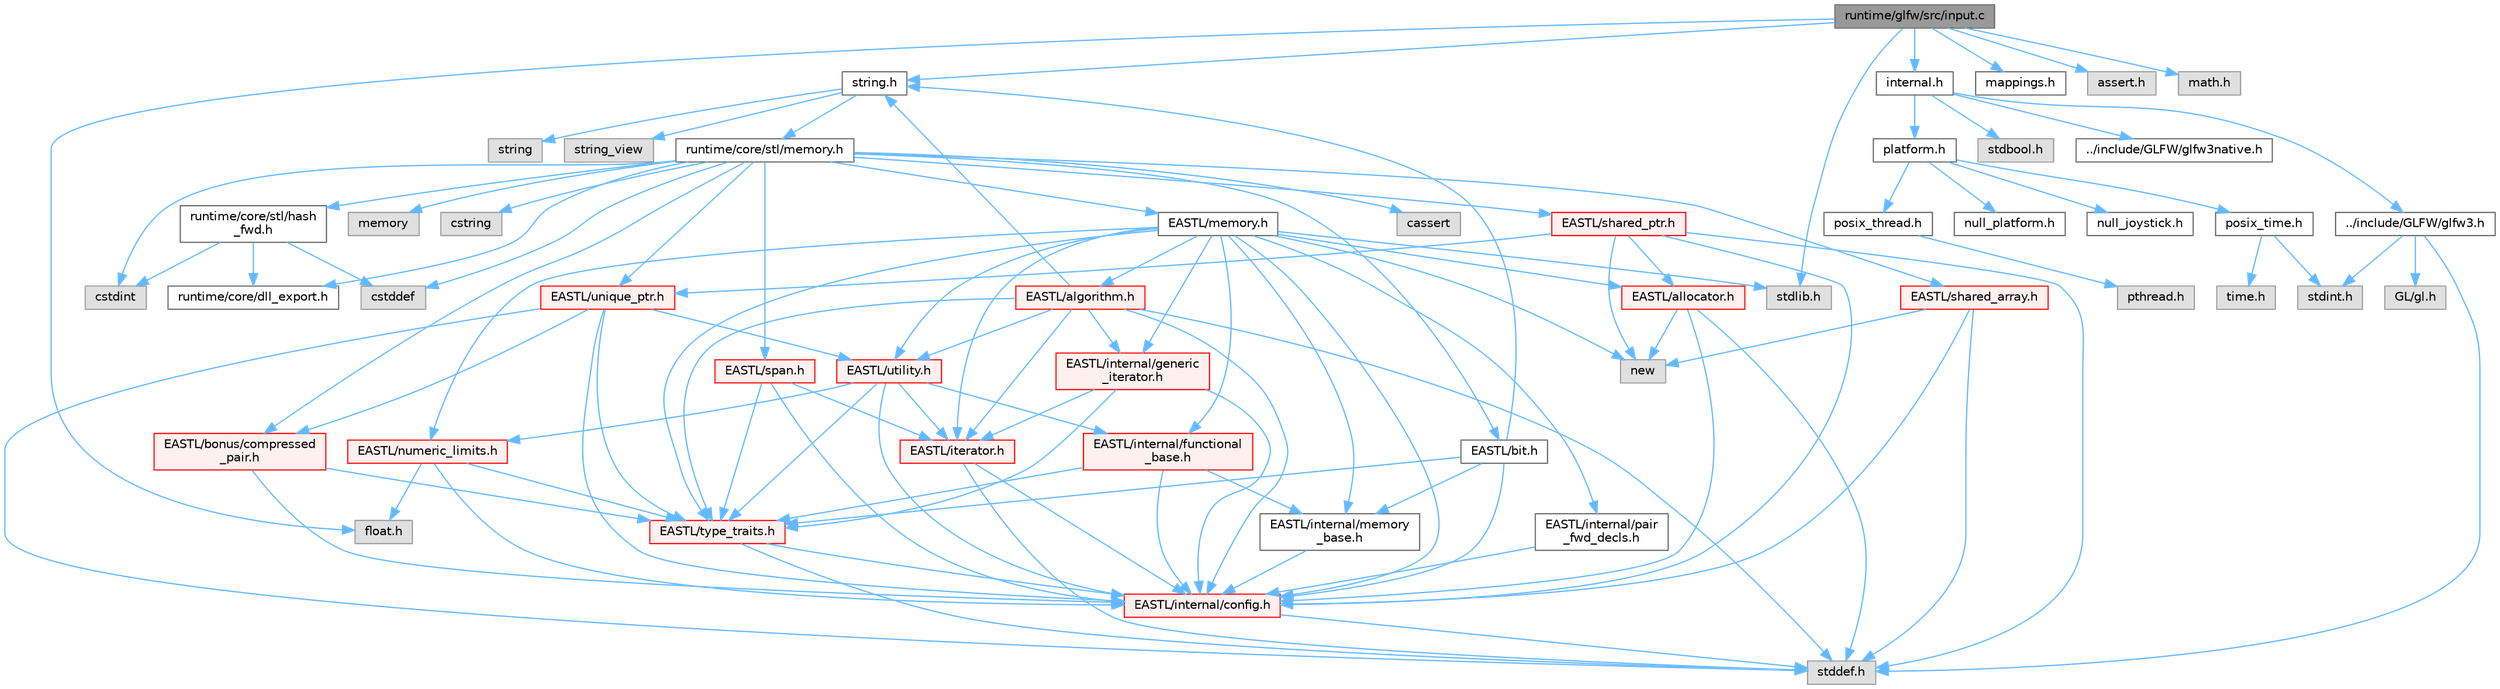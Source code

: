 digraph "runtime/glfw/src/input.c"
{
 // LATEX_PDF_SIZE
  bgcolor="transparent";
  edge [fontname=Helvetica,fontsize=10,labelfontname=Helvetica,labelfontsize=10];
  node [fontname=Helvetica,fontsize=10,shape=box,height=0.2,width=0.4];
  Node1 [id="Node000001",label="runtime/glfw/src/input.c",height=0.2,width=0.4,color="gray40", fillcolor="grey60", style="filled", fontcolor="black",tooltip=" "];
  Node1 -> Node2 [id="edge1_Node000001_Node000002",color="steelblue1",style="solid",tooltip=" "];
  Node2 [id="Node000002",label="internal.h",height=0.2,width=0.4,color="grey40", fillcolor="white", style="filled",URL="$glfw_2src_2internal_8h.html",tooltip=" "];
  Node2 -> Node3 [id="edge2_Node000002_Node000003",color="steelblue1",style="solid",tooltip=" "];
  Node3 [id="Node000003",label="../include/GLFW/glfw3.h",height=0.2,width=0.4,color="grey40", fillcolor="white", style="filled",URL="$glfw_2include_2_g_l_f_w_2glfw3_8h.html",tooltip="The header of the GLFW 3 API."];
  Node3 -> Node4 [id="edge3_Node000003_Node000004",color="steelblue1",style="solid",tooltip=" "];
  Node4 [id="Node000004",label="stddef.h",height=0.2,width=0.4,color="grey60", fillcolor="#E0E0E0", style="filled",tooltip=" "];
  Node3 -> Node5 [id="edge4_Node000003_Node000005",color="steelblue1",style="solid",tooltip=" "];
  Node5 [id="Node000005",label="stdint.h",height=0.2,width=0.4,color="grey60", fillcolor="#E0E0E0", style="filled",tooltip=" "];
  Node3 -> Node6 [id="edge5_Node000003_Node000006",color="steelblue1",style="solid",tooltip=" "];
  Node6 [id="Node000006",label="GL/gl.h",height=0.2,width=0.4,color="grey60", fillcolor="#E0E0E0", style="filled",tooltip=" "];
  Node2 -> Node7 [id="edge6_Node000002_Node000007",color="steelblue1",style="solid",tooltip=" "];
  Node7 [id="Node000007",label="stdbool.h",height=0.2,width=0.4,color="grey60", fillcolor="#E0E0E0", style="filled",tooltip=" "];
  Node2 -> Node8 [id="edge7_Node000002_Node000008",color="steelblue1",style="solid",tooltip=" "];
  Node8 [id="Node000008",label="platform.h",height=0.2,width=0.4,color="grey40", fillcolor="white", style="filled",URL="$glfw_2src_2_platform_8h.html",tooltip=" "];
  Node8 -> Node9 [id="edge8_Node000008_Node000009",color="steelblue1",style="solid",tooltip=" "];
  Node9 [id="Node000009",label="null_platform.h",height=0.2,width=0.4,color="grey40", fillcolor="white", style="filled",URL="$null__platform_8h.html",tooltip=" "];
  Node8 -> Node10 [id="edge9_Node000008_Node000010",color="steelblue1",style="solid",tooltip=" "];
  Node10 [id="Node000010",label="null_joystick.h",height=0.2,width=0.4,color="grey40", fillcolor="white", style="filled",URL="$null__joystick_8h.html",tooltip=" "];
  Node8 -> Node11 [id="edge10_Node000008_Node000011",color="steelblue1",style="solid",tooltip=" "];
  Node11 [id="Node000011",label="posix_thread.h",height=0.2,width=0.4,color="grey40", fillcolor="white", style="filled",URL="$posix__thread_8h.html",tooltip=" "];
  Node11 -> Node12 [id="edge11_Node000011_Node000012",color="steelblue1",style="solid",tooltip=" "];
  Node12 [id="Node000012",label="pthread.h",height=0.2,width=0.4,color="grey60", fillcolor="#E0E0E0", style="filled",tooltip=" "];
  Node8 -> Node13 [id="edge12_Node000008_Node000013",color="steelblue1",style="solid",tooltip=" "];
  Node13 [id="Node000013",label="posix_time.h",height=0.2,width=0.4,color="grey40", fillcolor="white", style="filled",URL="$posix__time_8h.html",tooltip=" "];
  Node13 -> Node5 [id="edge13_Node000013_Node000005",color="steelblue1",style="solid",tooltip=" "];
  Node13 -> Node14 [id="edge14_Node000013_Node000014",color="steelblue1",style="solid",tooltip=" "];
  Node14 [id="Node000014",label="time.h",height=0.2,width=0.4,color="grey60", fillcolor="#E0E0E0", style="filled",tooltip=" "];
  Node2 -> Node15 [id="edge15_Node000002_Node000015",color="steelblue1",style="solid",tooltip=" "];
  Node15 [id="Node000015",label="../include/GLFW/glfw3native.h",height=0.2,width=0.4,color="grey40", fillcolor="white", style="filled",URL="$glfw_2include_2_g_l_f_w_2glfw3native_8h.html",tooltip="The header of the native access functions."];
  Node1 -> Node16 [id="edge16_Node000001_Node000016",color="steelblue1",style="solid",tooltip=" "];
  Node16 [id="Node000016",label="mappings.h",height=0.2,width=0.4,color="grey40", fillcolor="white", style="filled",URL="$mappings_8h.html",tooltip=" "];
  Node1 -> Node17 [id="edge17_Node000001_Node000017",color="steelblue1",style="solid",tooltip=" "];
  Node17 [id="Node000017",label="assert.h",height=0.2,width=0.4,color="grey60", fillcolor="#E0E0E0", style="filled",tooltip=" "];
  Node1 -> Node18 [id="edge18_Node000001_Node000018",color="steelblue1",style="solid",tooltip=" "];
  Node18 [id="Node000018",label="float.h",height=0.2,width=0.4,color="grey60", fillcolor="#E0E0E0", style="filled",tooltip=" "];
  Node1 -> Node19 [id="edge19_Node000001_Node000019",color="steelblue1",style="solid",tooltip=" "];
  Node19 [id="Node000019",label="math.h",height=0.2,width=0.4,color="grey60", fillcolor="#E0E0E0", style="filled",tooltip=" "];
  Node1 -> Node20 [id="edge20_Node000001_Node000020",color="steelblue1",style="solid",tooltip=" "];
  Node20 [id="Node000020",label="stdlib.h",height=0.2,width=0.4,color="grey60", fillcolor="#E0E0E0", style="filled",tooltip=" "];
  Node1 -> Node21 [id="edge21_Node000001_Node000021",color="steelblue1",style="solid",tooltip=" "];
  Node21 [id="Node000021",label="string.h",height=0.2,width=0.4,color="grey40", fillcolor="white", style="filled",URL="$string_8h.html",tooltip=" "];
  Node21 -> Node22 [id="edge22_Node000021_Node000022",color="steelblue1",style="solid",tooltip=" "];
  Node22 [id="Node000022",label="string",height=0.2,width=0.4,color="grey60", fillcolor="#E0E0E0", style="filled",tooltip=" "];
  Node21 -> Node23 [id="edge23_Node000021_Node000023",color="steelblue1",style="solid",tooltip=" "];
  Node23 [id="Node000023",label="string_view",height=0.2,width=0.4,color="grey60", fillcolor="#E0E0E0", style="filled",tooltip=" "];
  Node21 -> Node24 [id="edge24_Node000021_Node000024",color="steelblue1",style="solid",tooltip=" "];
  Node24 [id="Node000024",label="runtime/core/stl/memory.h",height=0.2,width=0.4,color="grey40", fillcolor="white", style="filled",URL="$core_2stl_2memory_8h.html",tooltip=" "];
  Node24 -> Node25 [id="edge25_Node000024_Node000025",color="steelblue1",style="solid",tooltip=" "];
  Node25 [id="Node000025",label="cstddef",height=0.2,width=0.4,color="grey60", fillcolor="#E0E0E0", style="filled",tooltip=" "];
  Node24 -> Node26 [id="edge26_Node000024_Node000026",color="steelblue1",style="solid",tooltip=" "];
  Node26 [id="Node000026",label="cstdint",height=0.2,width=0.4,color="grey60", fillcolor="#E0E0E0", style="filled",tooltip=" "];
  Node24 -> Node27 [id="edge27_Node000024_Node000027",color="steelblue1",style="solid",tooltip=" "];
  Node27 [id="Node000027",label="cassert",height=0.2,width=0.4,color="grey60", fillcolor="#E0E0E0", style="filled",tooltip=" "];
  Node24 -> Node28 [id="edge28_Node000024_Node000028",color="steelblue1",style="solid",tooltip=" "];
  Node28 [id="Node000028",label="memory",height=0.2,width=0.4,color="grey60", fillcolor="#E0E0E0", style="filled",tooltip=" "];
  Node24 -> Node29 [id="edge29_Node000024_Node000029",color="steelblue1",style="solid",tooltip=" "];
  Node29 [id="Node000029",label="cstring",height=0.2,width=0.4,color="grey60", fillcolor="#E0E0E0", style="filled",tooltip=" "];
  Node24 -> Node30 [id="edge30_Node000024_Node000030",color="steelblue1",style="solid",tooltip=" "];
  Node30 [id="Node000030",label="EASTL/bit.h",height=0.2,width=0.4,color="grey40", fillcolor="white", style="filled",URL="$bit_8h.html",tooltip=" "];
  Node30 -> Node31 [id="edge31_Node000030_Node000031",color="steelblue1",style="solid",tooltip=" "];
  Node31 [id="Node000031",label="EASTL/internal/config.h",height=0.2,width=0.4,color="red", fillcolor="#FFF0F0", style="filled",URL="$config_8h.html",tooltip=" "];
  Node31 -> Node4 [id="edge32_Node000031_Node000004",color="steelblue1",style="solid",tooltip=" "];
  Node30 -> Node39 [id="edge33_Node000030_Node000039",color="steelblue1",style="solid",tooltip=" "];
  Node39 [id="Node000039",label="EASTL/internal/memory\l_base.h",height=0.2,width=0.4,color="grey40", fillcolor="white", style="filled",URL="$memory__base_8h.html",tooltip=" "];
  Node39 -> Node31 [id="edge34_Node000039_Node000031",color="steelblue1",style="solid",tooltip=" "];
  Node30 -> Node40 [id="edge35_Node000030_Node000040",color="steelblue1",style="solid",tooltip=" "];
  Node40 [id="Node000040",label="EASTL/type_traits.h",height=0.2,width=0.4,color="red", fillcolor="#FFF0F0", style="filled",URL="$_e_a_s_t_l_2include_2_e_a_s_t_l_2type__traits_8h.html",tooltip=" "];
  Node40 -> Node31 [id="edge36_Node000040_Node000031",color="steelblue1",style="solid",tooltip=" "];
  Node40 -> Node4 [id="edge37_Node000040_Node000004",color="steelblue1",style="solid",tooltip=" "];
  Node30 -> Node21 [id="edge38_Node000030_Node000021",color="steelblue1",style="solid",tooltip=" "];
  Node24 -> Node50 [id="edge39_Node000024_Node000050",color="steelblue1",style="solid",tooltip=" "];
  Node50 [id="Node000050",label="EASTL/memory.h",height=0.2,width=0.4,color="grey40", fillcolor="white", style="filled",URL="$_e_a_s_t_l_2include_2_e_a_s_t_l_2memory_8h.html",tooltip=" "];
  Node50 -> Node31 [id="edge40_Node000050_Node000031",color="steelblue1",style="solid",tooltip=" "];
  Node50 -> Node39 [id="edge41_Node000050_Node000039",color="steelblue1",style="solid",tooltip=" "];
  Node50 -> Node51 [id="edge42_Node000050_Node000051",color="steelblue1",style="solid",tooltip=" "];
  Node51 [id="Node000051",label="EASTL/internal/generic\l_iterator.h",height=0.2,width=0.4,color="red", fillcolor="#FFF0F0", style="filled",URL="$generic__iterator_8h.html",tooltip=" "];
  Node51 -> Node31 [id="edge43_Node000051_Node000031",color="steelblue1",style="solid",tooltip=" "];
  Node51 -> Node52 [id="edge44_Node000051_Node000052",color="steelblue1",style="solid",tooltip=" "];
  Node52 [id="Node000052",label="EASTL/iterator.h",height=0.2,width=0.4,color="red", fillcolor="#FFF0F0", style="filled",URL="$_e_a_s_t_l_2include_2_e_a_s_t_l_2iterator_8h.html",tooltip=" "];
  Node52 -> Node31 [id="edge45_Node000052_Node000031",color="steelblue1",style="solid",tooltip=" "];
  Node52 -> Node4 [id="edge46_Node000052_Node000004",color="steelblue1",style="solid",tooltip=" "];
  Node51 -> Node40 [id="edge47_Node000051_Node000040",color="steelblue1",style="solid",tooltip=" "];
  Node50 -> Node55 [id="edge48_Node000050_Node000055",color="steelblue1",style="solid",tooltip=" "];
  Node55 [id="Node000055",label="EASTL/internal/pair\l_fwd_decls.h",height=0.2,width=0.4,color="grey40", fillcolor="white", style="filled",URL="$pair__fwd__decls_8h.html",tooltip=" "];
  Node55 -> Node31 [id="edge49_Node000055_Node000031",color="steelblue1",style="solid",tooltip=" "];
  Node50 -> Node56 [id="edge50_Node000050_Node000056",color="steelblue1",style="solid",tooltip=" "];
  Node56 [id="Node000056",label="EASTL/internal/functional\l_base.h",height=0.2,width=0.4,color="red", fillcolor="#FFF0F0", style="filled",URL="$functional__base_8h.html",tooltip=" "];
  Node56 -> Node31 [id="edge51_Node000056_Node000031",color="steelblue1",style="solid",tooltip=" "];
  Node56 -> Node39 [id="edge52_Node000056_Node000039",color="steelblue1",style="solid",tooltip=" "];
  Node56 -> Node40 [id="edge53_Node000056_Node000040",color="steelblue1",style="solid",tooltip=" "];
  Node50 -> Node57 [id="edge54_Node000050_Node000057",color="steelblue1",style="solid",tooltip=" "];
  Node57 [id="Node000057",label="EASTL/algorithm.h",height=0.2,width=0.4,color="red", fillcolor="#FFF0F0", style="filled",URL="$_e_a_s_t_l_2include_2_e_a_s_t_l_2algorithm_8h.html",tooltip=" "];
  Node57 -> Node31 [id="edge55_Node000057_Node000031",color="steelblue1",style="solid",tooltip=" "];
  Node57 -> Node40 [id="edge56_Node000057_Node000040",color="steelblue1",style="solid",tooltip=" "];
  Node57 -> Node52 [id="edge57_Node000057_Node000052",color="steelblue1",style="solid",tooltip=" "];
  Node57 -> Node67 [id="edge58_Node000057_Node000067",color="steelblue1",style="solid",tooltip=" "];
  Node67 [id="Node000067",label="EASTL/utility.h",height=0.2,width=0.4,color="red", fillcolor="#FFF0F0", style="filled",URL="$_e_a_s_t_l_2include_2_e_a_s_t_l_2utility_8h.html",tooltip=" "];
  Node67 -> Node31 [id="edge59_Node000067_Node000031",color="steelblue1",style="solid",tooltip=" "];
  Node67 -> Node40 [id="edge60_Node000067_Node000040",color="steelblue1",style="solid",tooltip=" "];
  Node67 -> Node52 [id="edge61_Node000067_Node000052",color="steelblue1",style="solid",tooltip=" "];
  Node67 -> Node68 [id="edge62_Node000067_Node000068",color="steelblue1",style="solid",tooltip=" "];
  Node68 [id="Node000068",label="EASTL/numeric_limits.h",height=0.2,width=0.4,color="red", fillcolor="#FFF0F0", style="filled",URL="$numeric__limits_8h.html",tooltip=" "];
  Node68 -> Node31 [id="edge63_Node000068_Node000031",color="steelblue1",style="solid",tooltip=" "];
  Node68 -> Node40 [id="edge64_Node000068_Node000040",color="steelblue1",style="solid",tooltip=" "];
  Node68 -> Node18 [id="edge65_Node000068_Node000018",color="steelblue1",style="solid",tooltip=" "];
  Node67 -> Node56 [id="edge66_Node000067_Node000056",color="steelblue1",style="solid",tooltip=" "];
  Node57 -> Node51 [id="edge67_Node000057_Node000051",color="steelblue1",style="solid",tooltip=" "];
  Node57 -> Node4 [id="edge68_Node000057_Node000004",color="steelblue1",style="solid",tooltip=" "];
  Node57 -> Node21 [id="edge69_Node000057_Node000021",color="steelblue1",style="solid",tooltip=" "];
  Node50 -> Node40 [id="edge70_Node000050_Node000040",color="steelblue1",style="solid",tooltip=" "];
  Node50 -> Node64 [id="edge71_Node000050_Node000064",color="steelblue1",style="solid",tooltip=" "];
  Node64 [id="Node000064",label="EASTL/allocator.h",height=0.2,width=0.4,color="red", fillcolor="#FFF0F0", style="filled",URL="$allocator_8h.html",tooltip=" "];
  Node64 -> Node31 [id="edge72_Node000064_Node000031",color="steelblue1",style="solid",tooltip=" "];
  Node64 -> Node4 [id="edge73_Node000064_Node000004",color="steelblue1",style="solid",tooltip=" "];
  Node64 -> Node65 [id="edge74_Node000064_Node000065",color="steelblue1",style="solid",tooltip=" "];
  Node65 [id="Node000065",label="new",height=0.2,width=0.4,color="grey60", fillcolor="#E0E0E0", style="filled",tooltip=" "];
  Node50 -> Node52 [id="edge75_Node000050_Node000052",color="steelblue1",style="solid",tooltip=" "];
  Node50 -> Node67 [id="edge76_Node000050_Node000067",color="steelblue1",style="solid",tooltip=" "];
  Node50 -> Node68 [id="edge77_Node000050_Node000068",color="steelblue1",style="solid",tooltip=" "];
  Node50 -> Node20 [id="edge78_Node000050_Node000020",color="steelblue1",style="solid",tooltip=" "];
  Node50 -> Node65 [id="edge79_Node000050_Node000065",color="steelblue1",style="solid",tooltip=" "];
  Node24 -> Node76 [id="edge80_Node000024_Node000076",color="steelblue1",style="solid",tooltip=" "];
  Node76 [id="Node000076",label="EASTL/shared_array.h",height=0.2,width=0.4,color="red", fillcolor="#FFF0F0", style="filled",URL="$shared__array_8h.html",tooltip=" "];
  Node76 -> Node31 [id="edge81_Node000076_Node000031",color="steelblue1",style="solid",tooltip=" "];
  Node76 -> Node65 [id="edge82_Node000076_Node000065",color="steelblue1",style="solid",tooltip=" "];
  Node76 -> Node4 [id="edge83_Node000076_Node000004",color="steelblue1",style="solid",tooltip=" "];
  Node24 -> Node79 [id="edge84_Node000024_Node000079",color="steelblue1",style="solid",tooltip=" "];
  Node79 [id="Node000079",label="EASTL/unique_ptr.h",height=0.2,width=0.4,color="red", fillcolor="#FFF0F0", style="filled",URL="$unique__ptr_8h.html",tooltip=" "];
  Node79 -> Node80 [id="edge85_Node000079_Node000080",color="steelblue1",style="solid",tooltip=" "];
  Node80 [id="Node000080",label="EASTL/bonus/compressed\l_pair.h",height=0.2,width=0.4,color="red", fillcolor="#FFF0F0", style="filled",URL="$compressed__pair_8h.html",tooltip=" "];
  Node80 -> Node31 [id="edge86_Node000080_Node000031",color="steelblue1",style="solid",tooltip=" "];
  Node80 -> Node40 [id="edge87_Node000080_Node000040",color="steelblue1",style="solid",tooltip=" "];
  Node79 -> Node31 [id="edge88_Node000079_Node000031",color="steelblue1",style="solid",tooltip=" "];
  Node79 -> Node40 [id="edge89_Node000079_Node000040",color="steelblue1",style="solid",tooltip=" "];
  Node79 -> Node67 [id="edge90_Node000079_Node000067",color="steelblue1",style="solid",tooltip=" "];
  Node79 -> Node4 [id="edge91_Node000079_Node000004",color="steelblue1",style="solid",tooltip=" "];
  Node24 -> Node82 [id="edge92_Node000024_Node000082",color="steelblue1",style="solid",tooltip=" "];
  Node82 [id="Node000082",label="EASTL/shared_ptr.h",height=0.2,width=0.4,color="red", fillcolor="#FFF0F0", style="filled",URL="$shared__ptr_8h.html",tooltip=" "];
  Node82 -> Node31 [id="edge93_Node000082_Node000031",color="steelblue1",style="solid",tooltip=" "];
  Node82 -> Node79 [id="edge94_Node000082_Node000079",color="steelblue1",style="solid",tooltip=" "];
  Node82 -> Node64 [id="edge95_Node000082_Node000064",color="steelblue1",style="solid",tooltip=" "];
  Node82 -> Node65 [id="edge96_Node000082_Node000065",color="steelblue1",style="solid",tooltip=" "];
  Node82 -> Node4 [id="edge97_Node000082_Node000004",color="steelblue1",style="solid",tooltip=" "];
  Node24 -> Node162 [id="edge98_Node000024_Node000162",color="steelblue1",style="solid",tooltip=" "];
  Node162 [id="Node000162",label="EASTL/span.h",height=0.2,width=0.4,color="red", fillcolor="#FFF0F0", style="filled",URL="$span_8h.html",tooltip=" "];
  Node162 -> Node31 [id="edge99_Node000162_Node000031",color="steelblue1",style="solid",tooltip=" "];
  Node162 -> Node40 [id="edge100_Node000162_Node000040",color="steelblue1",style="solid",tooltip=" "];
  Node162 -> Node52 [id="edge101_Node000162_Node000052",color="steelblue1",style="solid",tooltip=" "];
  Node24 -> Node80 [id="edge102_Node000024_Node000080",color="steelblue1",style="solid",tooltip=" "];
  Node24 -> Node165 [id="edge103_Node000024_Node000165",color="steelblue1",style="solid",tooltip=" "];
  Node165 [id="Node000165",label="runtime/core/dll_export.h",height=0.2,width=0.4,color="grey40", fillcolor="white", style="filled",URL="$dll__export_8h.html",tooltip=" "];
  Node24 -> Node166 [id="edge104_Node000024_Node000166",color="steelblue1",style="solid",tooltip=" "];
  Node166 [id="Node000166",label="runtime/core/stl/hash\l_fwd.h",height=0.2,width=0.4,color="grey40", fillcolor="white", style="filled",URL="$hash__fwd_8h.html",tooltip=" "];
  Node166 -> Node25 [id="edge105_Node000166_Node000025",color="steelblue1",style="solid",tooltip=" "];
  Node166 -> Node26 [id="edge106_Node000166_Node000026",color="steelblue1",style="solid",tooltip=" "];
  Node166 -> Node165 [id="edge107_Node000166_Node000165",color="steelblue1",style="solid",tooltip=" "];
}
